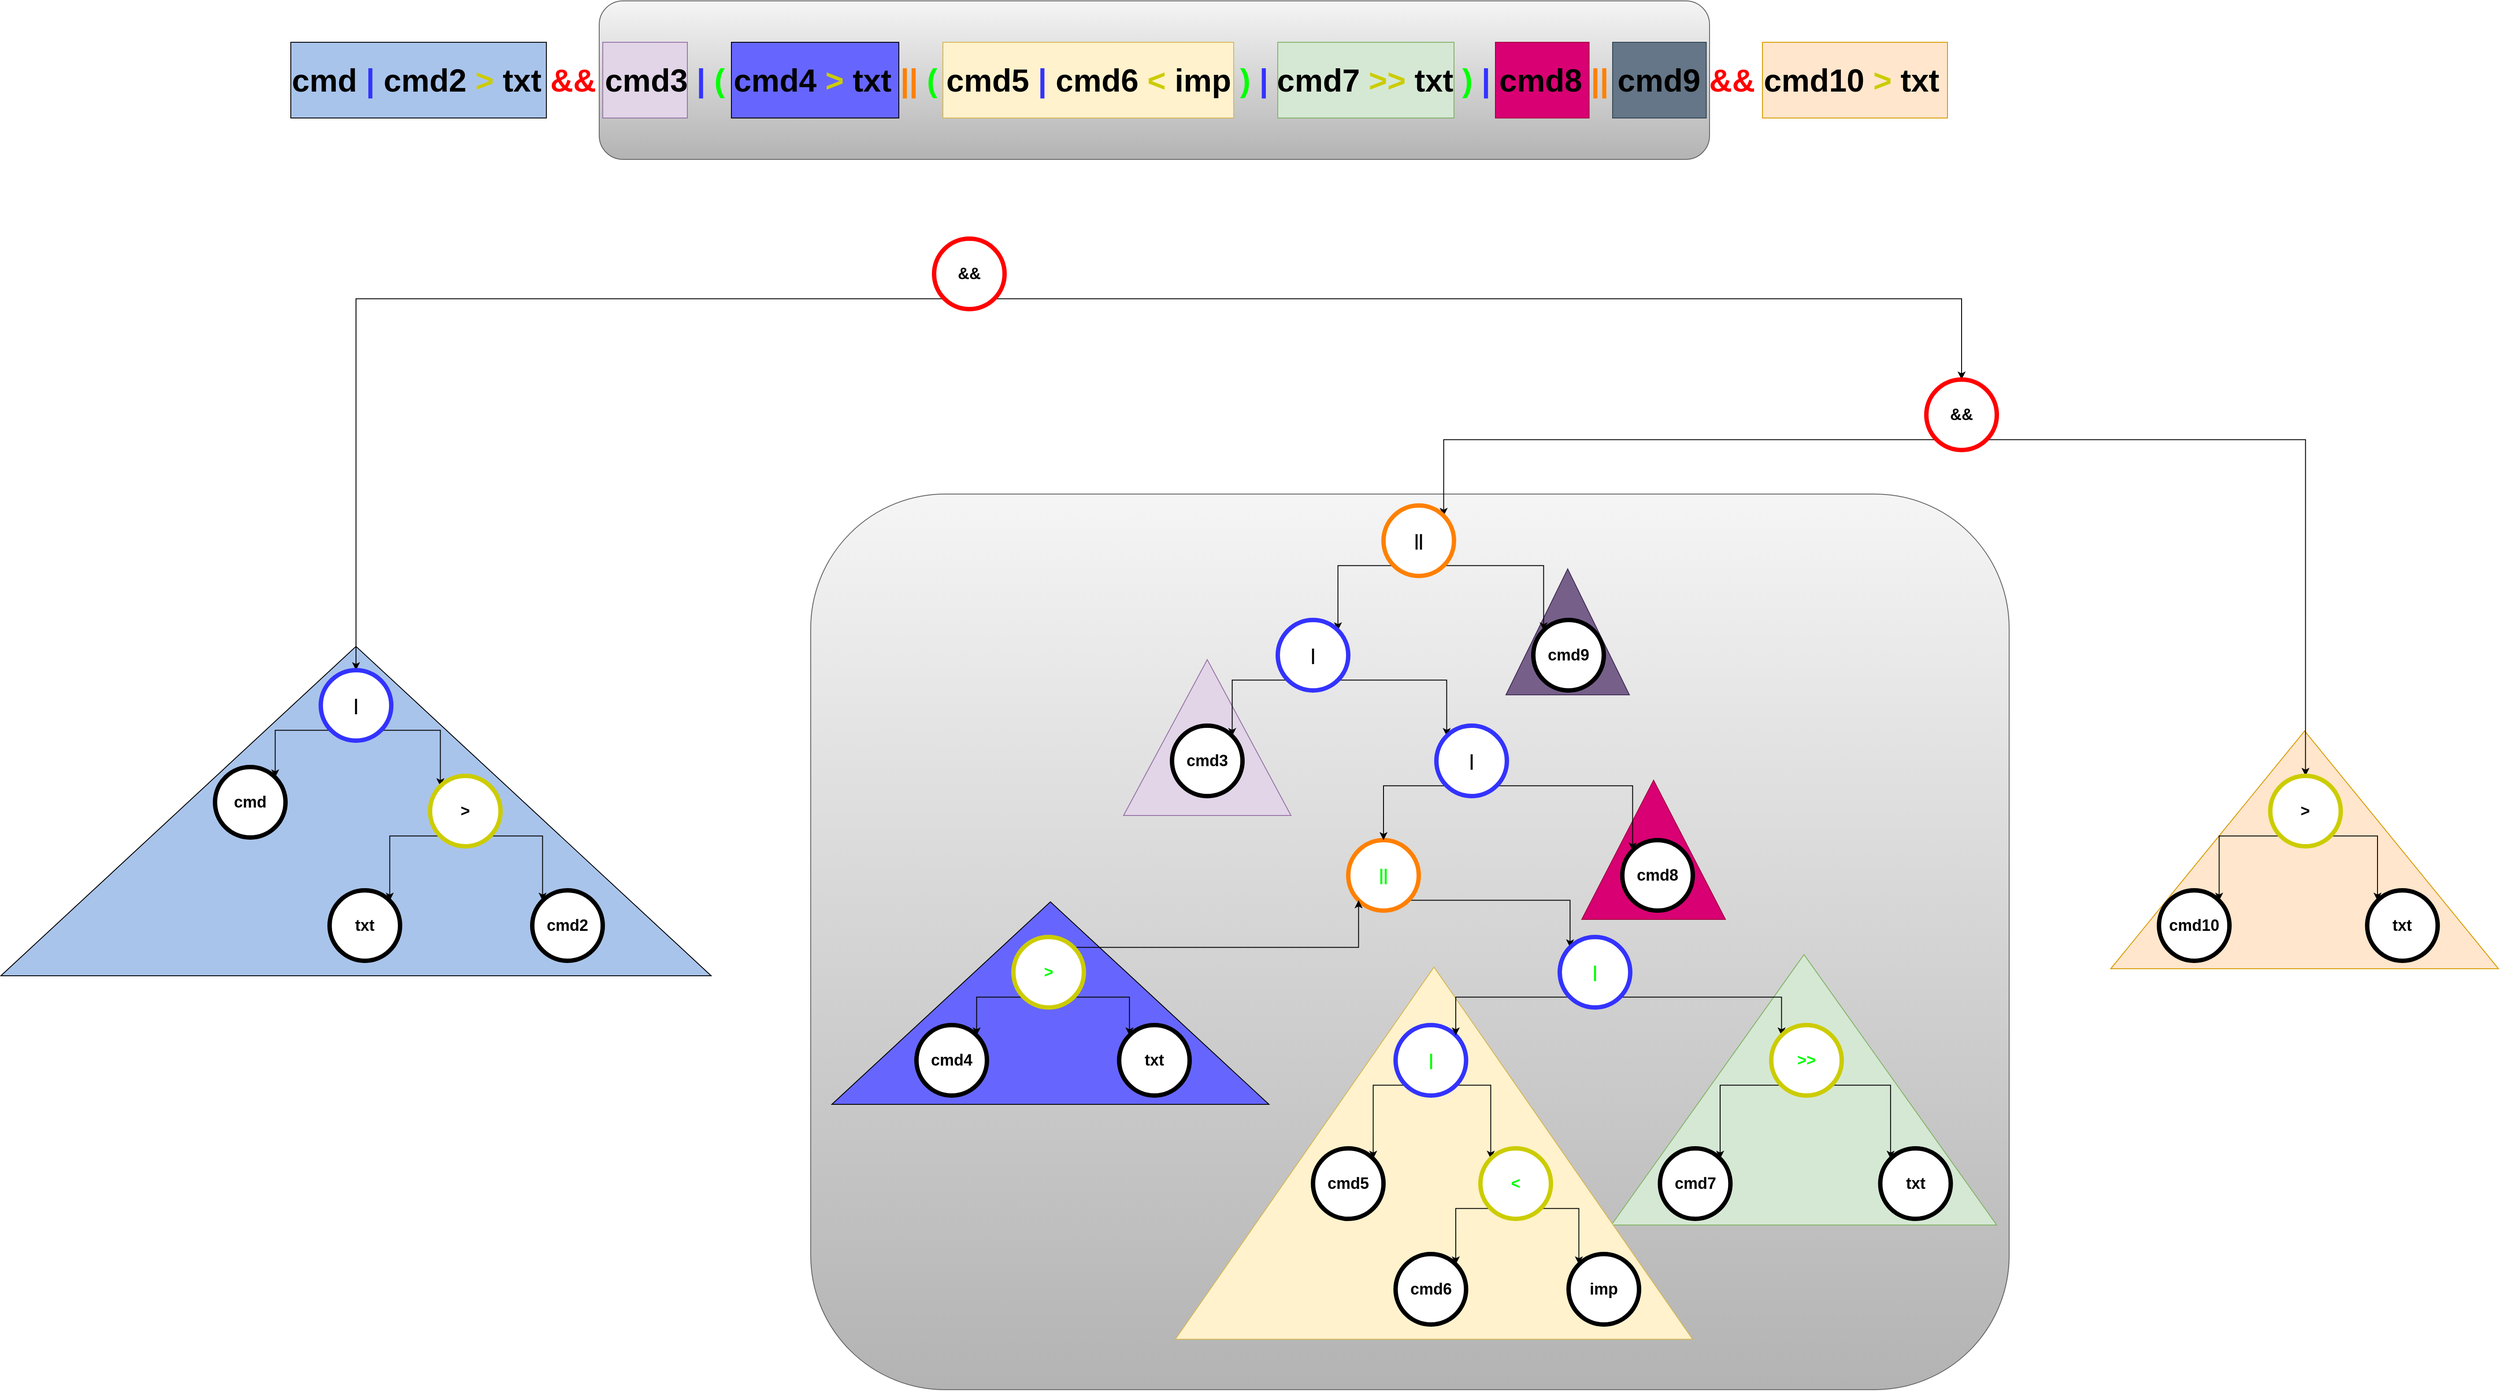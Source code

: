 <mxfile version="20.2.3" type="device"><diagram id="H-TWaUP5bXeczBtcQhF_" name="Page-1"><mxGraphModel dx="5475" dy="3122" grid="1" gridSize="10" guides="1" tooltips="1" connect="1" arrows="1" fold="1" page="1" pageScale="1" pageWidth="827" pageHeight="1169" math="0" shadow="0"><root><mxCell id="0"/><mxCell id="1" parent="0"/><mxCell id="aJGOQzYCVpWXFMmuBfGQ-125" value="" style="rounded=1;whiteSpace=wrap;html=1;fontSize=36;strokeColor=#666666;strokeWidth=1;fillColor=#f5f5f5;gradientColor=#b3b3b3;" vertex="1" parent="1"><mxGeometry x="380" y="-140" width="1260" height="180" as="geometry"/></mxCell><mxCell id="aJGOQzYCVpWXFMmuBfGQ-124" value="" style="rounded=1;whiteSpace=wrap;html=1;fontSize=36;strokeColor=#666666;strokeWidth=1;fillColor=#f5f5f5;gradientColor=#b3b3b3;" vertex="1" parent="1"><mxGeometry x="620" y="420" width="1360" height="1017" as="geometry"/></mxCell><mxCell id="aJGOQzYCVpWXFMmuBfGQ-122" value="" style="triangle;whiteSpace=wrap;html=1;fontSize=36;fontColor=#ffffff;strokeColor=#432D57;strokeWidth=1;fillColor=#76608a;rotation=-90;" vertex="1" parent="1"><mxGeometry x="1407.5" y="506.5" width="143" height="140" as="geometry"/></mxCell><mxCell id="aJGOQzYCVpWXFMmuBfGQ-123" value="" style="rounded=0;whiteSpace=wrap;html=1;fontSize=36;fontColor=#ffffff;strokeColor=#314354;strokeWidth=1;fillColor=#647687;" vertex="1" parent="1"><mxGeometry x="1530" y="-93" width="106.28" height="86" as="geometry"/></mxCell><mxCell id="aJGOQzYCVpWXFMmuBfGQ-121" value="" style="triangle;whiteSpace=wrap;html=1;fontSize=36;fontColor=#ffffff;strokeColor=#A50040;strokeWidth=1;fillColor=#d80073;rotation=-90;" vertex="1" parent="1"><mxGeometry x="1497.5" y="742.5" width="158" height="163" as="geometry"/></mxCell><mxCell id="aJGOQzYCVpWXFMmuBfGQ-118" value="" style="triangle;whiteSpace=wrap;html=1;fontSize=36;strokeColor=#d79b00;strokeWidth=1;fillColor=#ffe6cc;rotation=-90;" vertex="1" parent="1"><mxGeometry x="2180.28" y="604" width="270" height="440" as="geometry"/></mxCell><mxCell id="aJGOQzYCVpWXFMmuBfGQ-111" value="" style="rounded=0;whiteSpace=wrap;html=1;fontSize=36;strokeColor=#82b366;strokeWidth=1;fillColor=#d5e8d4;" vertex="1" parent="1"><mxGeometry x="1150" y="-93" width="200" height="86" as="geometry"/></mxCell><mxCell id="aJGOQzYCVpWXFMmuBfGQ-117" value="" style="triangle;whiteSpace=wrap;html=1;fontSize=36;strokeColor=#82b366;strokeWidth=1;fillColor=#d5e8d4;rotation=-90;" vertex="1" parent="1"><mxGeometry x="1593.66" y="877.91" width="307.06" height="437.13" as="geometry"/></mxCell><mxCell id="aJGOQzYCVpWXFMmuBfGQ-110" value="" style="rounded=0;whiteSpace=wrap;html=1;fontSize=36;strokeColor=#d6b656;strokeWidth=1;fillColor=#fff2cc;" vertex="1" parent="1"><mxGeometry x="770" y="-93" width="330" height="86" as="geometry"/></mxCell><mxCell id="aJGOQzYCVpWXFMmuBfGQ-116" value="" style="triangle;whiteSpace=wrap;html=1;fontSize=36;strokeColor=#d6b656;strokeWidth=1;fillColor=#fff2cc;rotation=-90;" vertex="1" parent="1"><mxGeometry x="1116" y="875" width="422.55" height="586.9" as="geometry"/></mxCell><mxCell id="aJGOQzYCVpWXFMmuBfGQ-107" value="" style="rounded=0;whiteSpace=wrap;html=1;fontSize=36;strokeColor=#9673a6;strokeWidth=1;fillColor=#e1d5e7;" vertex="1" parent="1"><mxGeometry x="384" y="-93" width="96" height="86" as="geometry"/></mxCell><mxCell id="aJGOQzYCVpWXFMmuBfGQ-115" value="" style="triangle;whiteSpace=wrap;html=1;fontSize=36;strokeColor=#9673a6;strokeWidth=1;fillColor=#e1d5e7;rotation=-90;" vertex="1" parent="1"><mxGeometry x="981.5" y="601.5" width="177" height="190" as="geometry"/></mxCell><mxCell id="aJGOQzYCVpWXFMmuBfGQ-109" value="" style="rounded=0;whiteSpace=wrap;html=1;fontSize=36;fontColor=#00FF00;strokeColor=#000000;strokeWidth=1;fillColor=#6666FF;" vertex="1" parent="1"><mxGeometry x="530" y="-93" width="190" height="86" as="geometry"/></mxCell><mxCell id="aJGOQzYCVpWXFMmuBfGQ-113" value="" style="triangle;whiteSpace=wrap;html=1;fontSize=36;fontColor=#00FF00;strokeColor=#000000;strokeWidth=1;fillColor=#6666FF;rotation=-90;" vertex="1" parent="1"><mxGeometry x="777" y="750" width="230" height="496" as="geometry"/></mxCell><mxCell id="aJGOQzYCVpWXFMmuBfGQ-112" value="" style="triangle;whiteSpace=wrap;html=1;fontSize=36;fontColor=#00FF00;strokeColor=#000000;strokeWidth=1;fillColor=#A9C4EB;rotation=-90;" vertex="1" parent="1"><mxGeometry x="-83" y="377" width="374" height="806" as="geometry"/></mxCell><mxCell id="aJGOQzYCVpWXFMmuBfGQ-108" value="" style="rounded=0;whiteSpace=wrap;html=1;fontSize=36;fontColor=#ffffff;strokeColor=#A50040;strokeWidth=1;fillColor=#d80073;" vertex="1" parent="1"><mxGeometry x="1397" y="-93" width="106.28" height="86" as="geometry"/></mxCell><mxCell id="aJGOQzYCVpWXFMmuBfGQ-106" value="" style="rounded=0;whiteSpace=wrap;html=1;fontSize=36;strokeColor=#d79b00;strokeWidth=1;fillColor=#ffe6cc;" vertex="1" parent="1"><mxGeometry x="1700" y="-93" width="210" height="86" as="geometry"/></mxCell><mxCell id="aJGOQzYCVpWXFMmuBfGQ-105" value="" style="rounded=0;whiteSpace=wrap;html=1;fontSize=36;fontColor=#00FF00;strokeColor=#000000;strokeWidth=1;fillColor=#A9C4EB;" vertex="1" parent="1"><mxGeometry x="30" y="-93" width="290" height="86" as="geometry"/></mxCell><mxCell id="aJGOQzYCVpWXFMmuBfGQ-68" style="edgeStyle=orthogonalEdgeStyle;rounded=0;orthogonalLoop=1;jettySize=auto;html=1;exitX=0;exitY=1;exitDx=0;exitDy=0;entryX=0.5;entryY=0;entryDx=0;entryDy=0;fontSize=18;fontColor=#00FF00;" edge="1" parent="1" source="aJGOQzYCVpWXFMmuBfGQ-1" target="aJGOQzYCVpWXFMmuBfGQ-8"><mxGeometry relative="1" as="geometry"/></mxCell><mxCell id="aJGOQzYCVpWXFMmuBfGQ-69" style="edgeStyle=orthogonalEdgeStyle;rounded=0;orthogonalLoop=1;jettySize=auto;html=1;exitX=1;exitY=1;exitDx=0;exitDy=0;fontSize=18;fontColor=#00FF00;" edge="1" parent="1" source="aJGOQzYCVpWXFMmuBfGQ-1" target="aJGOQzYCVpWXFMmuBfGQ-3"><mxGeometry relative="1" as="geometry"/></mxCell><mxCell id="aJGOQzYCVpWXFMmuBfGQ-1" value="&lt;font style=&quot;font-size: 18px;&quot;&gt;&lt;b&gt;&amp;amp;&amp;amp;&lt;/b&gt;&lt;/font&gt;" style="ellipse;whiteSpace=wrap;html=1;aspect=fixed;strokeWidth=5;strokeColor=#FF0000;" vertex="1" parent="1"><mxGeometry x="760" y="130" width="80" height="80" as="geometry"/></mxCell><mxCell id="aJGOQzYCVpWXFMmuBfGQ-2" value="&lt;b&gt;&lt;font style=&quot;font-size: 36px;&quot;&gt;cmd &lt;font style=&quot;&quot; color=&quot;#3333ff&quot;&gt;|&lt;/font&gt; cmd2 &lt;font style=&quot;&quot; color=&quot;#cccc00&quot;&gt;&amp;gt;&lt;/font&gt; txt &lt;font style=&quot;&quot; color=&quot;#ff0000&quot;&gt;&amp;amp;&amp;amp;&lt;/font&gt; cmd3 &lt;font style=&quot;&quot; color=&quot;#3333ff&quot;&gt;|&lt;/font&gt; &lt;font style=&quot;&quot; color=&quot;#00ff00&quot;&gt;(&lt;/font&gt; cmd4 &lt;font style=&quot;&quot; color=&quot;#cccc00&quot;&gt;&amp;gt;&lt;/font&gt; txt &lt;font style=&quot;&quot; color=&quot;#ff8000&quot;&gt;||&lt;/font&gt; &lt;font style=&quot;&quot; color=&quot;#00ff00&quot;&gt;(&amp;nbsp;&lt;/font&gt;cmd5 &lt;font style=&quot;&quot; color=&quot;#3333ff&quot;&gt;|&lt;/font&gt; cmd6 &lt;font style=&quot;&quot; color=&quot;#cccc00&quot;&gt;&amp;lt;&lt;/font&gt; imp &lt;font style=&quot;&quot; color=&quot;#00ff00&quot;&gt;)&lt;/font&gt; &lt;font style=&quot;&quot; color=&quot;#3333ff&quot;&gt;|&lt;/font&gt; cmd7 &lt;font style=&quot;&quot; color=&quot;#cccc00&quot;&gt;&amp;gt;&amp;gt;&lt;/font&gt; txt&amp;nbsp;&lt;font style=&quot;&quot; color=&quot;#00ff00&quot;&gt;)&lt;/font&gt; &lt;font style=&quot;&quot; color=&quot;#3333ff&quot;&gt;|&lt;/font&gt; cmd8 &lt;font style=&quot;&quot; color=&quot;#ff8000&quot;&gt;||&lt;/font&gt; cmd9 &lt;font style=&quot;&quot; color=&quot;#ff0000&quot;&gt;&amp;amp;&amp;amp;&lt;/font&gt; cmd10 &lt;font style=&quot;&quot; color=&quot;#cccc00&quot;&gt;&amp;gt;&lt;/font&gt; txt&lt;/font&gt;&lt;/b&gt;" style="text;html=1;strokeColor=none;fillColor=none;align=center;verticalAlign=middle;whiteSpace=wrap;rounded=0;" vertex="1" parent="1"><mxGeometry x="-34" y="-80" width="2000" height="60" as="geometry"/></mxCell><mxCell id="aJGOQzYCVpWXFMmuBfGQ-77" style="edgeStyle=orthogonalEdgeStyle;rounded=0;orthogonalLoop=1;jettySize=auto;html=1;exitX=1;exitY=1;exitDx=0;exitDy=0;entryX=0.5;entryY=0;entryDx=0;entryDy=0;fontSize=18;fontColor=#00FF00;" edge="1" parent="1" source="aJGOQzYCVpWXFMmuBfGQ-3" target="aJGOQzYCVpWXFMmuBfGQ-13"><mxGeometry relative="1" as="geometry"/></mxCell><mxCell id="aJGOQzYCVpWXFMmuBfGQ-81" style="edgeStyle=orthogonalEdgeStyle;rounded=0;orthogonalLoop=1;jettySize=auto;html=1;exitX=0;exitY=1;exitDx=0;exitDy=0;entryX=1;entryY=0;entryDx=0;entryDy=0;fontSize=18;fontColor=#00FF00;" edge="1" parent="1" source="aJGOQzYCVpWXFMmuBfGQ-3" target="aJGOQzYCVpWXFMmuBfGQ-5"><mxGeometry relative="1" as="geometry"/></mxCell><mxCell id="aJGOQzYCVpWXFMmuBfGQ-3" value="&lt;font style=&quot;font-size: 18px;&quot;&gt;&lt;b&gt;&amp;amp;&amp;amp;&lt;/b&gt;&lt;/font&gt;" style="ellipse;whiteSpace=wrap;html=1;aspect=fixed;strokeWidth=5;strokeColor=#FF0000;" vertex="1" parent="1"><mxGeometry x="1886" y="290" width="80" height="80" as="geometry"/></mxCell><mxCell id="aJGOQzYCVpWXFMmuBfGQ-90" style="edgeStyle=orthogonalEdgeStyle;rounded=0;orthogonalLoop=1;jettySize=auto;html=1;exitX=1;exitY=1;exitDx=0;exitDy=0;entryX=0;entryY=0;entryDx=0;entryDy=0;fontSize=18;fontColor=#00FF00;" edge="1" parent="1" source="aJGOQzYCVpWXFMmuBfGQ-4" target="aJGOQzYCVpWXFMmuBfGQ-7"><mxGeometry relative="1" as="geometry"/></mxCell><mxCell id="aJGOQzYCVpWXFMmuBfGQ-4" value="&lt;font color=&quot;#00ff00&quot; style=&quot;font-size: 18px;&quot;&gt;&lt;b&gt;||&lt;/b&gt;&lt;/font&gt;" style="ellipse;whiteSpace=wrap;html=1;aspect=fixed;strokeColor=#FF8000;strokeWidth=5;" vertex="1" parent="1"><mxGeometry x="1230" y="813" width="80" height="80" as="geometry"/></mxCell><mxCell id="aJGOQzYCVpWXFMmuBfGQ-83" style="edgeStyle=orthogonalEdgeStyle;rounded=0;orthogonalLoop=1;jettySize=auto;html=1;exitX=1;exitY=1;exitDx=0;exitDy=0;entryX=0;entryY=0;entryDx=0;entryDy=0;fontSize=18;fontColor=#00FF00;" edge="1" parent="1" source="aJGOQzYCVpWXFMmuBfGQ-5" target="aJGOQzYCVpWXFMmuBfGQ-29"><mxGeometry relative="1" as="geometry"/></mxCell><mxCell id="aJGOQzYCVpWXFMmuBfGQ-84" style="edgeStyle=orthogonalEdgeStyle;rounded=0;orthogonalLoop=1;jettySize=auto;html=1;exitX=0;exitY=1;exitDx=0;exitDy=0;entryX=1;entryY=0;entryDx=0;entryDy=0;fontSize=18;fontColor=#00FF00;" edge="1" parent="1" source="aJGOQzYCVpWXFMmuBfGQ-5" target="aJGOQzYCVpWXFMmuBfGQ-9"><mxGeometry relative="1" as="geometry"/></mxCell><mxCell id="aJGOQzYCVpWXFMmuBfGQ-5" value="&lt;font style=&quot;font-size: 18px;&quot;&gt;&lt;b&gt;||&lt;/b&gt;&lt;/font&gt;" style="ellipse;whiteSpace=wrap;html=1;aspect=fixed;strokeColor=#FF8000;strokeWidth=5;" vertex="1" parent="1"><mxGeometry x="1270" y="433" width="80" height="80" as="geometry"/></mxCell><mxCell id="aJGOQzYCVpWXFMmuBfGQ-92" style="edgeStyle=orthogonalEdgeStyle;rounded=0;orthogonalLoop=1;jettySize=auto;html=1;exitX=0;exitY=1;exitDx=0;exitDy=0;entryX=1;entryY=0;entryDx=0;entryDy=0;fontSize=18;fontColor=#00FF00;" edge="1" parent="1" source="aJGOQzYCVpWXFMmuBfGQ-6" target="aJGOQzYCVpWXFMmuBfGQ-25"><mxGeometry relative="1" as="geometry"/></mxCell><mxCell id="aJGOQzYCVpWXFMmuBfGQ-93" style="edgeStyle=orthogonalEdgeStyle;rounded=0;orthogonalLoop=1;jettySize=auto;html=1;exitX=1;exitY=1;exitDx=0;exitDy=0;entryX=0;entryY=0;entryDx=0;entryDy=0;fontSize=18;fontColor=#00FF00;" edge="1" parent="1" source="aJGOQzYCVpWXFMmuBfGQ-6" target="aJGOQzYCVpWXFMmuBfGQ-14"><mxGeometry relative="1" as="geometry"/></mxCell><mxCell id="aJGOQzYCVpWXFMmuBfGQ-6" value="&lt;font style=&quot;font-size: 18px;&quot;&gt;&lt;b&gt;&lt;font color=&quot;#00ff00&quot;&gt;|&lt;/font&gt;&lt;br&gt;&lt;/b&gt;&lt;/font&gt;" style="ellipse;whiteSpace=wrap;html=1;aspect=fixed;strokeColor=#3333FF;strokeWidth=5;" vertex="1" parent="1"><mxGeometry x="1283.72" y="1023" width="80" height="80" as="geometry"/></mxCell><mxCell id="aJGOQzYCVpWXFMmuBfGQ-91" style="edgeStyle=orthogonalEdgeStyle;rounded=0;orthogonalLoop=1;jettySize=auto;html=1;exitX=0;exitY=1;exitDx=0;exitDy=0;entryX=1;entryY=0;entryDx=0;entryDy=0;fontSize=18;fontColor=#00FF00;" edge="1" parent="1" source="aJGOQzYCVpWXFMmuBfGQ-7" target="aJGOQzYCVpWXFMmuBfGQ-6"><mxGeometry relative="1" as="geometry"/></mxCell><mxCell id="aJGOQzYCVpWXFMmuBfGQ-96" style="edgeStyle=orthogonalEdgeStyle;rounded=0;orthogonalLoop=1;jettySize=auto;html=1;exitX=1;exitY=1;exitDx=0;exitDy=0;entryX=0;entryY=0;entryDx=0;entryDy=0;fontSize=18;fontColor=#00FF00;" edge="1" parent="1" source="aJGOQzYCVpWXFMmuBfGQ-7" target="aJGOQzYCVpWXFMmuBfGQ-16"><mxGeometry relative="1" as="geometry"/></mxCell><mxCell id="aJGOQzYCVpWXFMmuBfGQ-7" value="&lt;font style=&quot;font-size: 18px;&quot;&gt;&lt;b&gt;&lt;font color=&quot;#00ff00&quot;&gt;|&lt;/font&gt;&lt;br&gt;&lt;/b&gt;&lt;/font&gt;" style="ellipse;whiteSpace=wrap;html=1;aspect=fixed;strokeColor=#3333FF;strokeWidth=5;" vertex="1" parent="1"><mxGeometry x="1470" y="923" width="80" height="80" as="geometry"/></mxCell><mxCell id="aJGOQzYCVpWXFMmuBfGQ-63" style="edgeStyle=orthogonalEdgeStyle;rounded=0;orthogonalLoop=1;jettySize=auto;html=1;exitX=0;exitY=1;exitDx=0;exitDy=0;entryX=1;entryY=0;entryDx=0;entryDy=0;fontSize=18;fontColor=#00FF00;" edge="1" parent="1" source="aJGOQzYCVpWXFMmuBfGQ-8" target="aJGOQzYCVpWXFMmuBfGQ-20"><mxGeometry relative="1" as="geometry"/></mxCell><mxCell id="aJGOQzYCVpWXFMmuBfGQ-64" style="edgeStyle=orthogonalEdgeStyle;rounded=0;orthogonalLoop=1;jettySize=auto;html=1;exitX=1;exitY=1;exitDx=0;exitDy=0;entryX=0;entryY=0;entryDx=0;entryDy=0;fontSize=18;fontColor=#00FF00;" edge="1" parent="1" source="aJGOQzYCVpWXFMmuBfGQ-8" target="aJGOQzYCVpWXFMmuBfGQ-12"><mxGeometry relative="1" as="geometry"/></mxCell><mxCell id="aJGOQzYCVpWXFMmuBfGQ-8" value="&lt;font style=&quot;font-size: 18px;&quot;&gt;&lt;b&gt;|&lt;br&gt;&lt;/b&gt;&lt;/font&gt;" style="ellipse;whiteSpace=wrap;html=1;aspect=fixed;strokeColor=#3333FF;strokeWidth=5;" vertex="1" parent="1"><mxGeometry x="64" y="620" width="80" height="80" as="geometry"/></mxCell><mxCell id="aJGOQzYCVpWXFMmuBfGQ-99" style="edgeStyle=orthogonalEdgeStyle;rounded=0;orthogonalLoop=1;jettySize=auto;html=1;exitX=1;exitY=1;exitDx=0;exitDy=0;entryX=0;entryY=0;entryDx=0;entryDy=0;fontSize=18;fontColor=#00FF00;" edge="1" parent="1" source="aJGOQzYCVpWXFMmuBfGQ-9" target="aJGOQzYCVpWXFMmuBfGQ-10"><mxGeometry relative="1" as="geometry"/></mxCell><mxCell id="aJGOQzYCVpWXFMmuBfGQ-102" style="edgeStyle=orthogonalEdgeStyle;rounded=0;orthogonalLoop=1;jettySize=auto;html=1;exitX=0;exitY=1;exitDx=0;exitDy=0;entryX=1;entryY=0;entryDx=0;entryDy=0;fontSize=18;fontColor=#00FF00;" edge="1" parent="1" source="aJGOQzYCVpWXFMmuBfGQ-9" target="aJGOQzYCVpWXFMmuBfGQ-22"><mxGeometry relative="1" as="geometry"/></mxCell><mxCell id="aJGOQzYCVpWXFMmuBfGQ-9" value="&lt;font style=&quot;font-size: 18px;&quot;&gt;&lt;b&gt;|&lt;br&gt;&lt;/b&gt;&lt;/font&gt;" style="ellipse;whiteSpace=wrap;html=1;aspect=fixed;strokeColor=#3333FF;strokeWidth=5;" vertex="1" parent="1"><mxGeometry x="1150" y="563" width="80" height="80" as="geometry"/></mxCell><mxCell id="aJGOQzYCVpWXFMmuBfGQ-100" style="edgeStyle=orthogonalEdgeStyle;rounded=0;orthogonalLoop=1;jettySize=auto;html=1;exitX=0;exitY=1;exitDx=0;exitDy=0;entryX=0.5;entryY=0;entryDx=0;entryDy=0;fontSize=18;fontColor=#00FF00;" edge="1" parent="1" source="aJGOQzYCVpWXFMmuBfGQ-10" target="aJGOQzYCVpWXFMmuBfGQ-4"><mxGeometry relative="1" as="geometry"/></mxCell><mxCell id="aJGOQzYCVpWXFMmuBfGQ-101" style="edgeStyle=orthogonalEdgeStyle;rounded=0;orthogonalLoop=1;jettySize=auto;html=1;exitX=1;exitY=1;exitDx=0;exitDy=0;entryX=0;entryY=0;entryDx=0;entryDy=0;fontSize=18;fontColor=#00FF00;" edge="1" parent="1" source="aJGOQzYCVpWXFMmuBfGQ-10" target="aJGOQzYCVpWXFMmuBfGQ-28"><mxGeometry relative="1" as="geometry"/></mxCell><mxCell id="aJGOQzYCVpWXFMmuBfGQ-10" value="&lt;font style=&quot;font-size: 18px;&quot;&gt;&lt;b&gt;|&lt;br&gt;&lt;/b&gt;&lt;/font&gt;" style="ellipse;whiteSpace=wrap;html=1;aspect=fixed;strokeColor=#3333FF;strokeWidth=5;" vertex="1" parent="1"><mxGeometry x="1330" y="683" width="80" height="80" as="geometry"/></mxCell><mxCell id="aJGOQzYCVpWXFMmuBfGQ-88" style="edgeStyle=orthogonalEdgeStyle;rounded=0;orthogonalLoop=1;jettySize=auto;html=1;exitX=0;exitY=1;exitDx=0;exitDy=0;entryX=1;entryY=0;entryDx=0;entryDy=0;fontSize=18;fontColor=#00FF00;" edge="1" parent="1" source="aJGOQzYCVpWXFMmuBfGQ-11" target="aJGOQzYCVpWXFMmuBfGQ-24"><mxGeometry relative="1" as="geometry"/></mxCell><mxCell id="aJGOQzYCVpWXFMmuBfGQ-104" style="edgeStyle=orthogonalEdgeStyle;rounded=0;orthogonalLoop=1;jettySize=auto;html=1;exitX=1;exitY=1;exitDx=0;exitDy=0;entryX=0;entryY=0;entryDx=0;entryDy=0;fontSize=18;fontColor=#00FF00;" edge="1" parent="1" source="aJGOQzYCVpWXFMmuBfGQ-11" target="aJGOQzYCVpWXFMmuBfGQ-32"><mxGeometry relative="1" as="geometry"/></mxCell><mxCell id="aJGOQzYCVpWXFMmuBfGQ-114" style="edgeStyle=orthogonalEdgeStyle;rounded=0;orthogonalLoop=1;jettySize=auto;html=1;exitX=1;exitY=0;exitDx=0;exitDy=0;entryX=0;entryY=1;entryDx=0;entryDy=0;fontSize=36;fontColor=#00FF00;" edge="1" parent="1" source="aJGOQzYCVpWXFMmuBfGQ-11" target="aJGOQzYCVpWXFMmuBfGQ-4"><mxGeometry relative="1" as="geometry"/></mxCell><mxCell id="aJGOQzYCVpWXFMmuBfGQ-11" value="&lt;font style=&quot;font-size: 18px;&quot;&gt;&lt;b&gt;&lt;font color=&quot;#00ff00&quot;&gt;&amp;gt;&lt;/font&gt;&lt;br&gt;&lt;/b&gt;&lt;/font&gt;" style="ellipse;whiteSpace=wrap;html=1;aspect=fixed;strokeColor=#CCCC00;strokeWidth=5;" vertex="1" parent="1"><mxGeometry x="850" y="923" width="80" height="80" as="geometry"/></mxCell><mxCell id="aJGOQzYCVpWXFMmuBfGQ-61" style="edgeStyle=orthogonalEdgeStyle;rounded=0;orthogonalLoop=1;jettySize=auto;html=1;exitX=1;exitY=1;exitDx=0;exitDy=0;entryX=0;entryY=0;entryDx=0;entryDy=0;fontSize=18;fontColor=#00FF00;" edge="1" parent="1" source="aJGOQzYCVpWXFMmuBfGQ-12" target="aJGOQzYCVpWXFMmuBfGQ-21"><mxGeometry relative="1" as="geometry"/></mxCell><mxCell id="aJGOQzYCVpWXFMmuBfGQ-62" style="edgeStyle=orthogonalEdgeStyle;rounded=0;orthogonalLoop=1;jettySize=auto;html=1;exitX=0;exitY=1;exitDx=0;exitDy=0;entryX=1;entryY=0;entryDx=0;entryDy=0;fontSize=18;fontColor=#00FF00;" edge="1" parent="1" source="aJGOQzYCVpWXFMmuBfGQ-12" target="aJGOQzYCVpWXFMmuBfGQ-31"><mxGeometry relative="1" as="geometry"/></mxCell><mxCell id="aJGOQzYCVpWXFMmuBfGQ-12" value="&lt;font style=&quot;font-size: 18px;&quot;&gt;&lt;b&gt;&amp;gt;&lt;br&gt;&lt;/b&gt;&lt;/font&gt;" style="ellipse;whiteSpace=wrap;html=1;aspect=fixed;strokeColor=#CCCC00;strokeWidth=5;" vertex="1" parent="1"><mxGeometry x="188" y="740" width="80" height="80" as="geometry"/></mxCell><mxCell id="aJGOQzYCVpWXFMmuBfGQ-78" style="edgeStyle=orthogonalEdgeStyle;rounded=0;orthogonalLoop=1;jettySize=auto;html=1;exitX=0;exitY=1;exitDx=0;exitDy=0;entryX=1;entryY=0;entryDx=0;entryDy=0;fontSize=18;fontColor=#00FF00;" edge="1" parent="1" source="aJGOQzYCVpWXFMmuBfGQ-13" target="aJGOQzYCVpWXFMmuBfGQ-30"><mxGeometry relative="1" as="geometry"/></mxCell><mxCell id="aJGOQzYCVpWXFMmuBfGQ-120" style="edgeStyle=orthogonalEdgeStyle;rounded=0;orthogonalLoop=1;jettySize=auto;html=1;exitX=1;exitY=1;exitDx=0;exitDy=0;entryX=0;entryY=0;entryDx=0;entryDy=0;fontSize=36;fontColor=#00FF00;" edge="1" parent="1" source="aJGOQzYCVpWXFMmuBfGQ-13" target="aJGOQzYCVpWXFMmuBfGQ-35"><mxGeometry relative="1" as="geometry"/></mxCell><mxCell id="aJGOQzYCVpWXFMmuBfGQ-13" value="&lt;font style=&quot;font-size: 18px;&quot;&gt;&lt;b&gt;&amp;gt;&lt;br&gt;&lt;/b&gt;&lt;/font&gt;" style="ellipse;whiteSpace=wrap;html=1;aspect=fixed;strokeColor=#CCCC00;strokeWidth=5;" vertex="1" parent="1"><mxGeometry x="2276.28" y="740" width="80" height="80" as="geometry"/></mxCell><mxCell id="aJGOQzYCVpWXFMmuBfGQ-94" style="edgeStyle=orthogonalEdgeStyle;rounded=0;orthogonalLoop=1;jettySize=auto;html=1;exitX=0;exitY=1;exitDx=0;exitDy=0;entryX=1;entryY=0;entryDx=0;entryDy=0;fontSize=18;fontColor=#00FF00;" edge="1" parent="1" source="aJGOQzYCVpWXFMmuBfGQ-14" target="aJGOQzYCVpWXFMmuBfGQ-26"><mxGeometry relative="1" as="geometry"/></mxCell><mxCell id="aJGOQzYCVpWXFMmuBfGQ-95" style="edgeStyle=orthogonalEdgeStyle;rounded=0;orthogonalLoop=1;jettySize=auto;html=1;exitX=1;exitY=1;exitDx=0;exitDy=0;entryX=0;entryY=0;entryDx=0;entryDy=0;fontSize=18;fontColor=#00FF00;" edge="1" parent="1" source="aJGOQzYCVpWXFMmuBfGQ-14" target="aJGOQzYCVpWXFMmuBfGQ-33"><mxGeometry relative="1" as="geometry"/></mxCell><mxCell id="aJGOQzYCVpWXFMmuBfGQ-14" value="&lt;font style=&quot;font-size: 18px;&quot;&gt;&lt;b&gt;&lt;font color=&quot;#00ff00&quot;&gt;&amp;lt;&lt;/font&gt;&lt;br&gt;&lt;/b&gt;&lt;/font&gt;" style="ellipse;whiteSpace=wrap;html=1;aspect=fixed;strokeColor=#CCCC00;strokeWidth=5;" vertex="1" parent="1"><mxGeometry x="1380" y="1163" width="80" height="80" as="geometry"/></mxCell><mxCell id="aJGOQzYCVpWXFMmuBfGQ-97" style="edgeStyle=orthogonalEdgeStyle;rounded=0;orthogonalLoop=1;jettySize=auto;html=1;exitX=0;exitY=1;exitDx=0;exitDy=0;entryX=1;entryY=0;entryDx=0;entryDy=0;fontSize=18;fontColor=#00FF00;" edge="1" parent="1" source="aJGOQzYCVpWXFMmuBfGQ-16" target="aJGOQzYCVpWXFMmuBfGQ-27"><mxGeometry relative="1" as="geometry"/></mxCell><mxCell id="aJGOQzYCVpWXFMmuBfGQ-98" style="edgeStyle=orthogonalEdgeStyle;rounded=0;orthogonalLoop=1;jettySize=auto;html=1;exitX=1;exitY=1;exitDx=0;exitDy=0;entryX=0;entryY=0;entryDx=0;entryDy=0;fontSize=18;fontColor=#00FF00;" edge="1" parent="1" source="aJGOQzYCVpWXFMmuBfGQ-16" target="aJGOQzYCVpWXFMmuBfGQ-34"><mxGeometry relative="1" as="geometry"/></mxCell><mxCell id="aJGOQzYCVpWXFMmuBfGQ-16" value="&lt;font style=&quot;font-size: 18px;&quot;&gt;&lt;b&gt;&lt;font color=&quot;#00ff00&quot;&gt;&amp;gt;&amp;gt;&lt;/font&gt;&lt;br&gt;&lt;/b&gt;&lt;/font&gt;" style="ellipse;whiteSpace=wrap;html=1;aspect=fixed;strokeColor=#CCCC00;strokeWidth=5;" vertex="1" parent="1"><mxGeometry x="1710" y="1023" width="80" height="80" as="geometry"/></mxCell><mxCell id="aJGOQzYCVpWXFMmuBfGQ-20" value="&lt;font style=&quot;font-size: 18px;&quot;&gt;&lt;b&gt;cmd&lt;br&gt;&lt;/b&gt;&lt;/font&gt;" style="ellipse;whiteSpace=wrap;html=1;aspect=fixed;strokeColor=#000000;strokeWidth=5;" vertex="1" parent="1"><mxGeometry x="-56" y="730" width="80" height="80" as="geometry"/></mxCell><mxCell id="aJGOQzYCVpWXFMmuBfGQ-21" value="&lt;font style=&quot;font-size: 18px;&quot;&gt;&lt;b&gt;cmd2&lt;br&gt;&lt;/b&gt;&lt;/font&gt;" style="ellipse;whiteSpace=wrap;html=1;aspect=fixed;strokeColor=#000000;strokeWidth=5;" vertex="1" parent="1"><mxGeometry x="304" y="870" width="80" height="80" as="geometry"/></mxCell><mxCell id="aJGOQzYCVpWXFMmuBfGQ-22" value="&lt;font style=&quot;font-size: 18px;&quot;&gt;&lt;b&gt;cmd3&lt;br&gt;&lt;/b&gt;&lt;/font&gt;" style="ellipse;whiteSpace=wrap;html=1;aspect=fixed;strokeColor=#000000;strokeWidth=5;" vertex="1" parent="1"><mxGeometry x="1030" y="683" width="80" height="80" as="geometry"/></mxCell><mxCell id="aJGOQzYCVpWXFMmuBfGQ-24" value="&lt;font style=&quot;font-size: 18px;&quot;&gt;&lt;b&gt;cmd4&lt;br&gt;&lt;/b&gt;&lt;/font&gt;" style="ellipse;whiteSpace=wrap;html=1;aspect=fixed;strokeColor=#000000;strokeWidth=5;" vertex="1" parent="1"><mxGeometry x="740" y="1023" width="80" height="80" as="geometry"/></mxCell><mxCell id="aJGOQzYCVpWXFMmuBfGQ-25" value="&lt;font style=&quot;font-size: 18px;&quot;&gt;&lt;b&gt;cmd5&lt;br&gt;&lt;/b&gt;&lt;/font&gt;" style="ellipse;whiteSpace=wrap;html=1;aspect=fixed;strokeColor=#000000;strokeWidth=5;" vertex="1" parent="1"><mxGeometry x="1190" y="1163" width="80" height="80" as="geometry"/></mxCell><mxCell id="aJGOQzYCVpWXFMmuBfGQ-26" value="&lt;font style=&quot;font-size: 18px;&quot;&gt;&lt;b&gt;cmd6&lt;br&gt;&lt;/b&gt;&lt;/font&gt;" style="ellipse;whiteSpace=wrap;html=1;aspect=fixed;strokeColor=#000000;strokeWidth=5;" vertex="1" parent="1"><mxGeometry x="1283.72" y="1283" width="80" height="80" as="geometry"/></mxCell><mxCell id="aJGOQzYCVpWXFMmuBfGQ-27" value="&lt;font style=&quot;font-size: 18px;&quot;&gt;&lt;b&gt;cmd7&lt;br&gt;&lt;/b&gt;&lt;/font&gt;" style="ellipse;whiteSpace=wrap;html=1;aspect=fixed;strokeColor=#000000;strokeWidth=5;" vertex="1" parent="1"><mxGeometry x="1583.72" y="1163" width="80" height="80" as="geometry"/></mxCell><mxCell id="aJGOQzYCVpWXFMmuBfGQ-28" value="&lt;font style=&quot;font-size: 18px;&quot;&gt;&lt;b&gt;cmd8&lt;br&gt;&lt;/b&gt;&lt;/font&gt;" style="ellipse;whiteSpace=wrap;html=1;aspect=fixed;strokeColor=#000000;strokeWidth=5;" vertex="1" parent="1"><mxGeometry x="1541" y="813" width="80" height="80" as="geometry"/></mxCell><mxCell id="aJGOQzYCVpWXFMmuBfGQ-29" value="&lt;font style=&quot;font-size: 18px;&quot;&gt;&lt;b&gt;cmd9&lt;br&gt;&lt;/b&gt;&lt;/font&gt;" style="ellipse;whiteSpace=wrap;html=1;aspect=fixed;strokeColor=#000000;strokeWidth=5;" vertex="1" parent="1"><mxGeometry x="1440" y="563" width="80" height="80" as="geometry"/></mxCell><mxCell id="aJGOQzYCVpWXFMmuBfGQ-30" value="&lt;font style=&quot;font-size: 18px;&quot;&gt;&lt;b&gt;cmd10&lt;br&gt;&lt;/b&gt;&lt;/font&gt;" style="ellipse;whiteSpace=wrap;html=1;aspect=fixed;strokeColor=#000000;strokeWidth=5;" vertex="1" parent="1"><mxGeometry x="2150" y="870" width="80" height="80" as="geometry"/></mxCell><mxCell id="aJGOQzYCVpWXFMmuBfGQ-31" value="&lt;font style=&quot;font-size: 18px;&quot;&gt;&lt;b&gt;txt&lt;br&gt;&lt;/b&gt;&lt;/font&gt;" style="ellipse;whiteSpace=wrap;html=1;aspect=fixed;strokeColor=#000000;strokeWidth=5;" vertex="1" parent="1"><mxGeometry x="74" y="870" width="80" height="80" as="geometry"/></mxCell><mxCell id="aJGOQzYCVpWXFMmuBfGQ-32" value="&lt;font style=&quot;font-size: 18px;&quot;&gt;&lt;b&gt;txt&lt;br&gt;&lt;/b&gt;&lt;/font&gt;" style="ellipse;whiteSpace=wrap;html=1;aspect=fixed;strokeColor=#000000;strokeWidth=5;" vertex="1" parent="1"><mxGeometry x="970" y="1023" width="80" height="80" as="geometry"/></mxCell><mxCell id="aJGOQzYCVpWXFMmuBfGQ-33" value="&lt;font style=&quot;font-size: 18px;&quot;&gt;&lt;b&gt;imp&lt;br&gt;&lt;/b&gt;&lt;/font&gt;" style="ellipse;whiteSpace=wrap;html=1;aspect=fixed;strokeColor=#000000;strokeWidth=5;" vertex="1" parent="1"><mxGeometry x="1480" y="1283" width="80" height="80" as="geometry"/></mxCell><mxCell id="aJGOQzYCVpWXFMmuBfGQ-34" value="&lt;font style=&quot;font-size: 18px;&quot;&gt;&lt;b&gt;txt&lt;br&gt;&lt;/b&gt;&lt;/font&gt;" style="ellipse;whiteSpace=wrap;html=1;aspect=fixed;strokeColor=#000000;strokeWidth=5;" vertex="1" parent="1"><mxGeometry x="1833.72" y="1163" width="80" height="80" as="geometry"/></mxCell><mxCell id="aJGOQzYCVpWXFMmuBfGQ-35" value="&lt;font style=&quot;font-size: 18px;&quot;&gt;&lt;b&gt;txt&lt;br&gt;&lt;/b&gt;&lt;/font&gt;" style="ellipse;whiteSpace=wrap;html=1;aspect=fixed;strokeColor=#000000;strokeWidth=5;" vertex="1" parent="1"><mxGeometry x="2386.28" y="870" width="80" height="80" as="geometry"/></mxCell></root></mxGraphModel></diagram></mxfile>